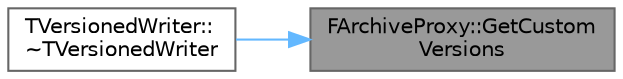 digraph "FArchiveProxy::GetCustomVersions"
{
 // INTERACTIVE_SVG=YES
 // LATEX_PDF_SIZE
  bgcolor="transparent";
  edge [fontname=Helvetica,fontsize=10,labelfontname=Helvetica,labelfontsize=10];
  node [fontname=Helvetica,fontsize=10,shape=box,height=0.2,width=0.4];
  rankdir="RL";
  Node1 [id="Node000001",label="FArchiveProxy::GetCustom\lVersions",height=0.2,width=0.4,color="gray40", fillcolor="grey60", style="filled", fontcolor="black",tooltip="Gets the custom version numbers for this archive."];
  Node1 -> Node2 [id="edge1_Node000001_Node000002",dir="back",color="steelblue1",style="solid",tooltip=" "];
  Node2 [id="Node000002",label="TVersionedWriter::\l~TVersionedWriter",height=0.2,width=0.4,color="grey40", fillcolor="white", style="filled",URL="$d8/d05/classTVersionedWriter.html#a08d2831f72bd26bdbd7be04167b33b88",tooltip=" "];
}
